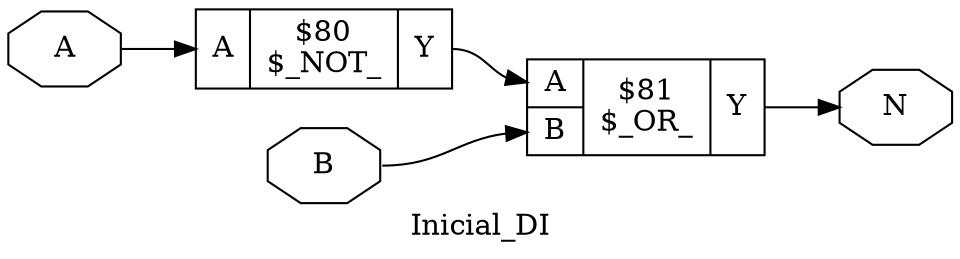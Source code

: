 digraph "Inicial_DI" {
label="Inicial_DI";
rankdir="LR";
remincross=true;
n2 [ shape=octagon, label="A", color="black", fontcolor="black" ];
n3 [ shape=octagon, label="B", color="black", fontcolor="black" ];
n4 [ shape=octagon, label="N", color="black", fontcolor="black" ];
c6 [ shape=record, label="{{<p2> A}|$80\n$_NOT_|{<p5> Y}}",  ];
c7 [ shape=record, label="{{<p2> A|<p3> B}|$81\n$_OR_|{<p5> Y}}",  ];
c6:p5:e -> c7:p2:w [color="black", fontcolor="black", label=""];
n2:e -> c6:p2:w [color="black", fontcolor="black", label=""];
n3:e -> c7:p3:w [color="black", fontcolor="black", label=""];
c7:p5:e -> n4:w [color="black", fontcolor="black", label=""];
}
